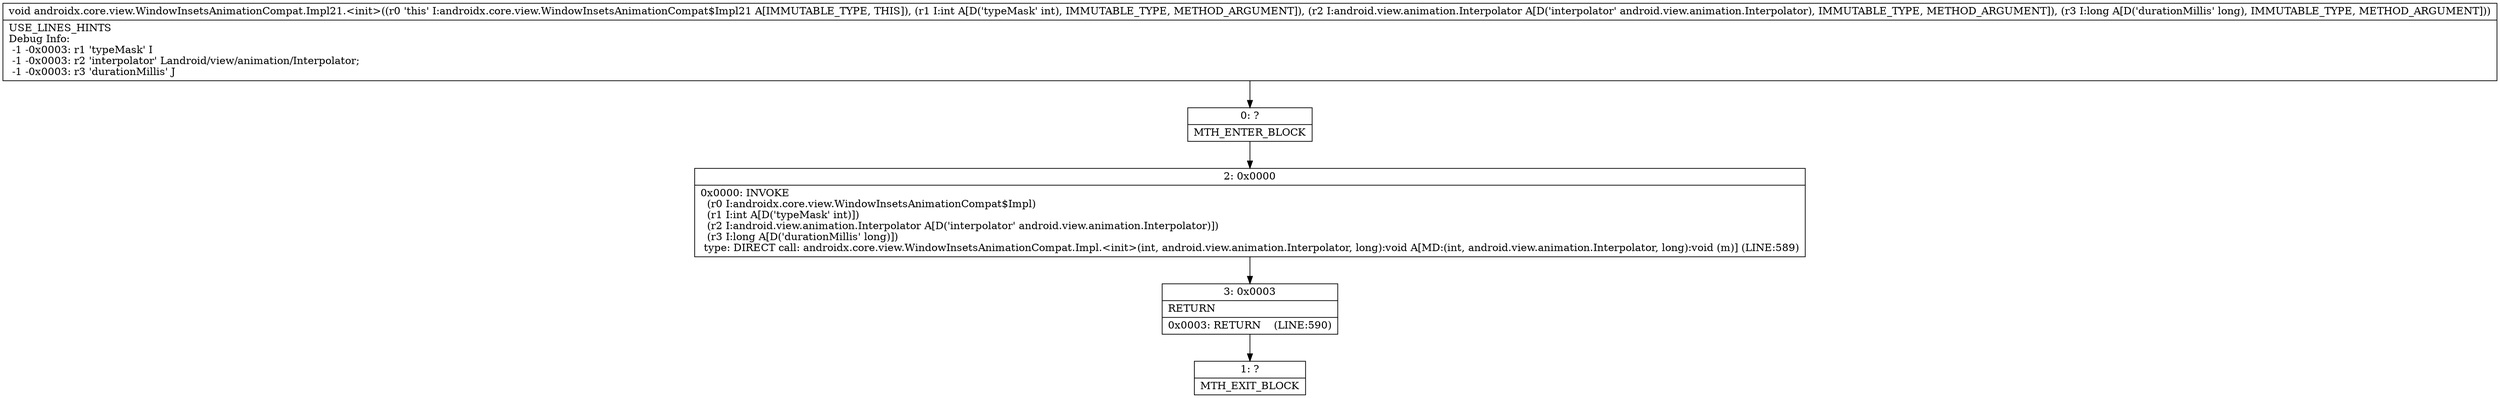 digraph "CFG forandroidx.core.view.WindowInsetsAnimationCompat.Impl21.\<init\>(ILandroid\/view\/animation\/Interpolator;J)V" {
Node_0 [shape=record,label="{0\:\ ?|MTH_ENTER_BLOCK\l}"];
Node_2 [shape=record,label="{2\:\ 0x0000|0x0000: INVOKE  \l  (r0 I:androidx.core.view.WindowInsetsAnimationCompat$Impl)\l  (r1 I:int A[D('typeMask' int)])\l  (r2 I:android.view.animation.Interpolator A[D('interpolator' android.view.animation.Interpolator)])\l  (r3 I:long A[D('durationMillis' long)])\l type: DIRECT call: androidx.core.view.WindowInsetsAnimationCompat.Impl.\<init\>(int, android.view.animation.Interpolator, long):void A[MD:(int, android.view.animation.Interpolator, long):void (m)] (LINE:589)\l}"];
Node_3 [shape=record,label="{3\:\ 0x0003|RETURN\l|0x0003: RETURN    (LINE:590)\l}"];
Node_1 [shape=record,label="{1\:\ ?|MTH_EXIT_BLOCK\l}"];
MethodNode[shape=record,label="{void androidx.core.view.WindowInsetsAnimationCompat.Impl21.\<init\>((r0 'this' I:androidx.core.view.WindowInsetsAnimationCompat$Impl21 A[IMMUTABLE_TYPE, THIS]), (r1 I:int A[D('typeMask' int), IMMUTABLE_TYPE, METHOD_ARGUMENT]), (r2 I:android.view.animation.Interpolator A[D('interpolator' android.view.animation.Interpolator), IMMUTABLE_TYPE, METHOD_ARGUMENT]), (r3 I:long A[D('durationMillis' long), IMMUTABLE_TYPE, METHOD_ARGUMENT]))  | USE_LINES_HINTS\lDebug Info:\l  \-1 \-0x0003: r1 'typeMask' I\l  \-1 \-0x0003: r2 'interpolator' Landroid\/view\/animation\/Interpolator;\l  \-1 \-0x0003: r3 'durationMillis' J\l}"];
MethodNode -> Node_0;Node_0 -> Node_2;
Node_2 -> Node_3;
Node_3 -> Node_1;
}

